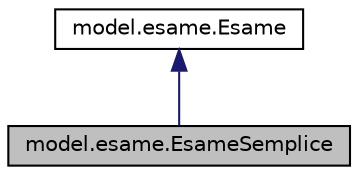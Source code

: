 digraph "model.esame.EsameSemplice"
{
 // LATEX_PDF_SIZE
  edge [fontname="Helvetica",fontsize="10",labelfontname="Helvetica",labelfontsize="10"];
  node [fontname="Helvetica",fontsize="10",shape=record];
  Node1 [label="model.esame.EsameSemplice",height=0.2,width=0.4,color="black", fillcolor="grey75", style="filled", fontcolor="black",tooltip=" "];
  Node2 -> Node1 [dir="back",color="midnightblue",fontsize="10",style="solid",fontname="Helvetica"];
  Node2 [label="model.esame.Esame",height=0.2,width=0.4,color="black", fillcolor="white", style="filled",URL="$classmodel_1_1esame_1_1Esame.html",tooltip=" "];
}
